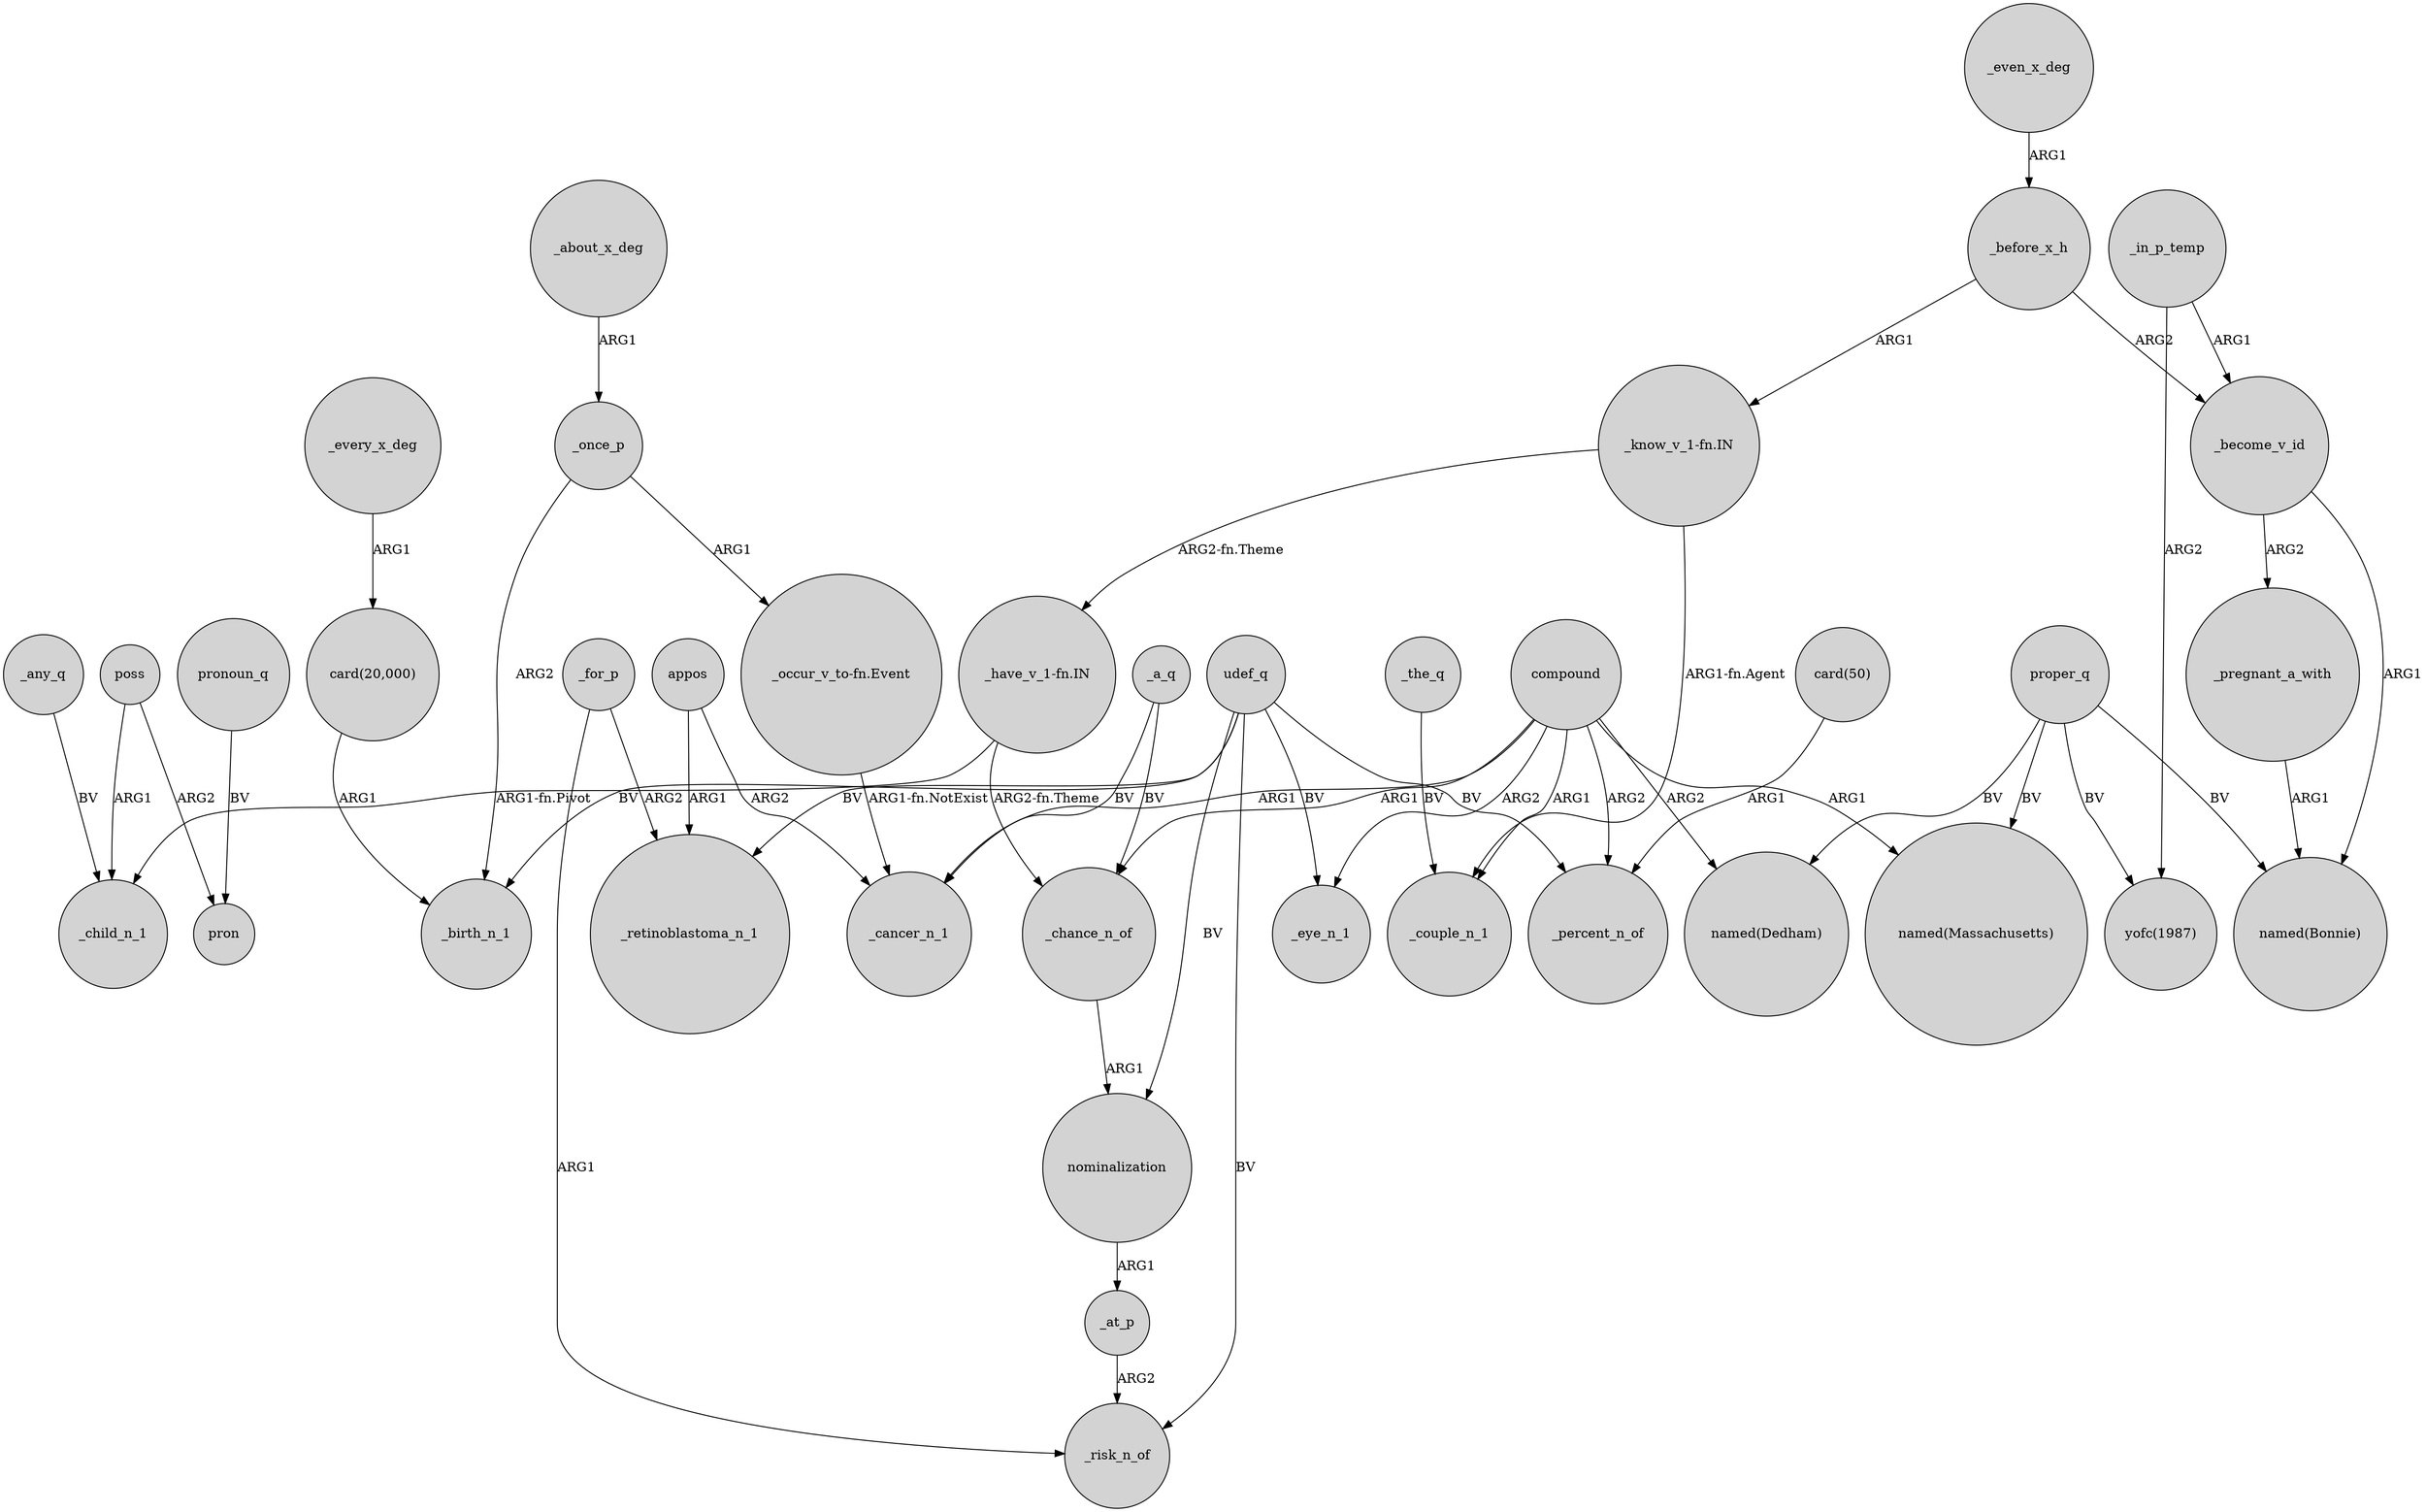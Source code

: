 digraph {
	node [shape=circle style=filled]
	compound -> _couple_n_1 [label=ARG1]
	udef_q -> _risk_n_of [label=BV]
	_in_p_temp -> "yofc(1987)" [label=ARG2]
	_even_x_deg -> _before_x_h [label=ARG1]
	_any_q -> _child_n_1 [label=BV]
	_the_q -> _couple_n_1 [label=BV]
	poss -> pron [label=ARG2]
	poss -> _child_n_1 [label=ARG1]
	_become_v_id -> _pregnant_a_with [label=ARG2]
	udef_q -> _birth_n_1 [label=BV]
	_become_v_id -> "named(Bonnie)" [label=ARG1]
	"_know_v_1-fn.IN" -> _couple_n_1 [label="ARG1-fn.Agent"]
	proper_q -> "named(Bonnie)" [label=BV]
	compound -> _percent_n_of [label=ARG2]
	_for_p -> _risk_n_of [label=ARG1]
	udef_q -> _retinoblastoma_n_1 [label=BV]
	compound -> _cancer_n_1 [label=ARG1]
	compound -> _eye_n_1 [label=ARG2]
	udef_q -> _eye_n_1 [label=BV]
	_once_p -> _birth_n_1 [label=ARG2]
	proper_q -> "named(Dedham)" [label=BV]
	_every_x_deg -> "card(20,000)" [label=ARG1]
	_in_p_temp -> _become_v_id [label=ARG1]
	pronoun_q -> pron [label=BV]
	appos -> _cancer_n_1 [label=ARG2]
	_a_q -> _cancer_n_1 [label=BV]
	"card(50)" -> _percent_n_of [label=ARG1]
	_a_q -> _chance_n_of [label=BV]
	appos -> _retinoblastoma_n_1 [label=ARG1]
	"_have_v_1-fn.IN" -> _chance_n_of [label="ARG2-fn.Theme"]
	"_have_v_1-fn.IN" -> _child_n_1 [label="ARG1-fn.Pivot"]
	_about_x_deg -> _once_p [label=ARG1]
	compound -> _chance_n_of [label=ARG1]
	compound -> "named(Dedham)" [label=ARG2]
	udef_q -> nominalization [label=BV]
	proper_q -> "yofc(1987)" [label=BV]
	_before_x_h -> "_know_v_1-fn.IN" [label=ARG1]
	_at_p -> _risk_n_of [label=ARG2]
	"card(20,000)" -> _birth_n_1 [label=ARG1]
	proper_q -> "named(Massachusetts)" [label=BV]
	_chance_n_of -> nominalization [label=ARG1]
	"_occur_v_to-fn.Event" -> _cancer_n_1 [label="ARG1-fn.NotExist"]
	_before_x_h -> _become_v_id [label=ARG2]
	_once_p -> "_occur_v_to-fn.Event" [label=ARG1]
	udef_q -> _percent_n_of [label=BV]
	compound -> "named(Massachusetts)" [label=ARG1]
	"_know_v_1-fn.IN" -> "_have_v_1-fn.IN" [label="ARG2-fn.Theme"]
	_pregnant_a_with -> "named(Bonnie)" [label=ARG1]
	nominalization -> _at_p [label=ARG1]
	_for_p -> _retinoblastoma_n_1 [label=ARG2]
}
